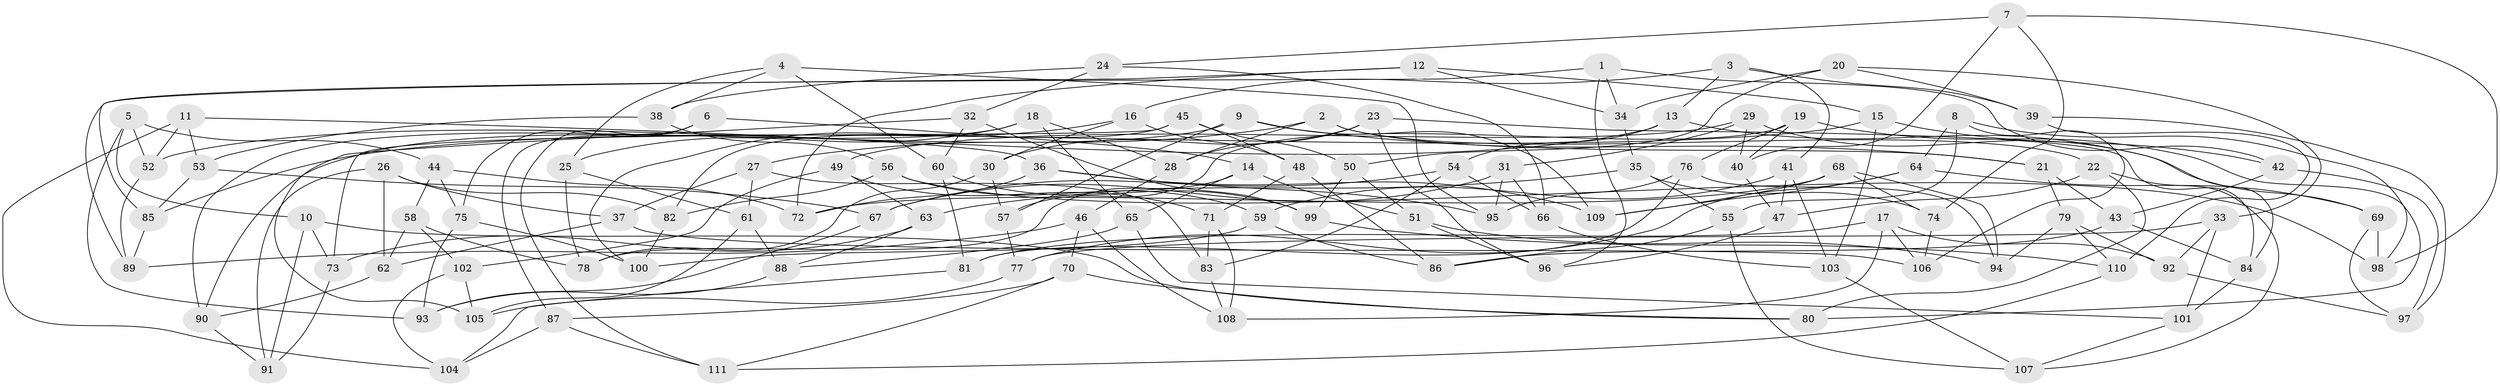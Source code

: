 // Generated by graph-tools (version 1.1) at 2025/50/03/09/25 03:50:53]
// undirected, 111 vertices, 222 edges
graph export_dot {
graph [start="1"]
  node [color=gray90,style=filled];
  1;
  2;
  3;
  4;
  5;
  6;
  7;
  8;
  9;
  10;
  11;
  12;
  13;
  14;
  15;
  16;
  17;
  18;
  19;
  20;
  21;
  22;
  23;
  24;
  25;
  26;
  27;
  28;
  29;
  30;
  31;
  32;
  33;
  34;
  35;
  36;
  37;
  38;
  39;
  40;
  41;
  42;
  43;
  44;
  45;
  46;
  47;
  48;
  49;
  50;
  51;
  52;
  53;
  54;
  55;
  56;
  57;
  58;
  59;
  60;
  61;
  62;
  63;
  64;
  65;
  66;
  67;
  68;
  69;
  70;
  71;
  72;
  73;
  74;
  75;
  76;
  77;
  78;
  79;
  80;
  81;
  82;
  83;
  84;
  85;
  86;
  87;
  88;
  89;
  90;
  91;
  92;
  93;
  94;
  95;
  96;
  97;
  98;
  99;
  100;
  101;
  102;
  103;
  104;
  105;
  106;
  107;
  108;
  109;
  110;
  111;
  1 -- 96;
  1 -- 42;
  1 -- 89;
  1 -- 34;
  2 -- 22;
  2 -- 21;
  2 -- 28;
  2 -- 27;
  3 -- 39;
  3 -- 41;
  3 -- 16;
  3 -- 13;
  4 -- 60;
  4 -- 95;
  4 -- 38;
  4 -- 25;
  5 -- 10;
  5 -- 93;
  5 -- 44;
  5 -- 52;
  6 -- 14;
  6 -- 111;
  6 -- 87;
  6 -- 75;
  7 -- 24;
  7 -- 40;
  7 -- 98;
  7 -- 74;
  8 -- 106;
  8 -- 64;
  8 -- 55;
  8 -- 98;
  9 -- 21;
  9 -- 57;
  9 -- 109;
  9 -- 90;
  10 -- 73;
  10 -- 91;
  10 -- 80;
  11 -- 104;
  11 -- 52;
  11 -- 53;
  11 -- 36;
  12 -- 85;
  12 -- 72;
  12 -- 15;
  12 -- 34;
  13 -- 52;
  13 -- 54;
  13 -- 69;
  14 -- 51;
  14 -- 65;
  14 -- 78;
  15 -- 85;
  15 -- 103;
  15 -- 42;
  16 -- 48;
  16 -- 30;
  16 -- 100;
  17 -- 106;
  17 -- 92;
  17 -- 108;
  17 -- 81;
  18 -- 65;
  18 -- 90;
  18 -- 28;
  18 -- 25;
  19 -- 57;
  19 -- 76;
  19 -- 40;
  19 -- 80;
  20 -- 39;
  20 -- 50;
  20 -- 34;
  20 -- 33;
  21 -- 43;
  21 -- 79;
  22 -- 47;
  22 -- 80;
  22 -- 107;
  23 -- 28;
  23 -- 30;
  23 -- 84;
  23 -- 96;
  24 -- 38;
  24 -- 66;
  24 -- 32;
  25 -- 61;
  25 -- 78;
  26 -- 82;
  26 -- 91;
  26 -- 37;
  26 -- 62;
  27 -- 61;
  27 -- 83;
  27 -- 37;
  28 -- 46;
  29 -- 84;
  29 -- 49;
  29 -- 40;
  29 -- 31;
  30 -- 78;
  30 -- 57;
  31 -- 66;
  31 -- 67;
  31 -- 95;
  32 -- 105;
  32 -- 99;
  32 -- 60;
  33 -- 77;
  33 -- 92;
  33 -- 101;
  34 -- 35;
  35 -- 74;
  35 -- 63;
  35 -- 55;
  36 -- 95;
  36 -- 109;
  36 -- 72;
  37 -- 106;
  37 -- 62;
  38 -- 56;
  38 -- 53;
  39 -- 97;
  39 -- 110;
  40 -- 47;
  41 -- 47;
  41 -- 59;
  41 -- 103;
  42 -- 97;
  42 -- 43;
  43 -- 86;
  43 -- 84;
  44 -- 72;
  44 -- 75;
  44 -- 58;
  45 -- 73;
  45 -- 48;
  45 -- 82;
  45 -- 50;
  46 -- 108;
  46 -- 89;
  46 -- 70;
  47 -- 96;
  48 -- 71;
  48 -- 86;
  49 -- 71;
  49 -- 102;
  49 -- 63;
  50 -- 51;
  50 -- 99;
  51 -- 96;
  51 -- 94;
  52 -- 89;
  53 -- 85;
  53 -- 67;
  54 -- 67;
  54 -- 83;
  54 -- 66;
  55 -- 107;
  55 -- 86;
  56 -- 82;
  56 -- 98;
  56 -- 59;
  57 -- 77;
  58 -- 102;
  58 -- 78;
  58 -- 62;
  59 -- 100;
  59 -- 86;
  60 -- 81;
  60 -- 99;
  61 -- 88;
  61 -- 105;
  62 -- 90;
  63 -- 88;
  63 -- 73;
  64 -- 69;
  64 -- 109;
  64 -- 77;
  65 -- 101;
  65 -- 88;
  66 -- 103;
  67 -- 93;
  68 -- 109;
  68 -- 74;
  68 -- 72;
  68 -- 94;
  69 -- 98;
  69 -- 97;
  70 -- 80;
  70 -- 87;
  70 -- 111;
  71 -- 83;
  71 -- 108;
  73 -- 91;
  74 -- 106;
  75 -- 100;
  75 -- 93;
  76 -- 95;
  76 -- 81;
  76 -- 94;
  77 -- 105;
  79 -- 92;
  79 -- 94;
  79 -- 110;
  81 -- 104;
  82 -- 100;
  83 -- 108;
  84 -- 101;
  85 -- 89;
  87 -- 111;
  87 -- 104;
  88 -- 93;
  90 -- 91;
  92 -- 97;
  99 -- 110;
  101 -- 107;
  102 -- 104;
  102 -- 105;
  103 -- 107;
  110 -- 111;
}
